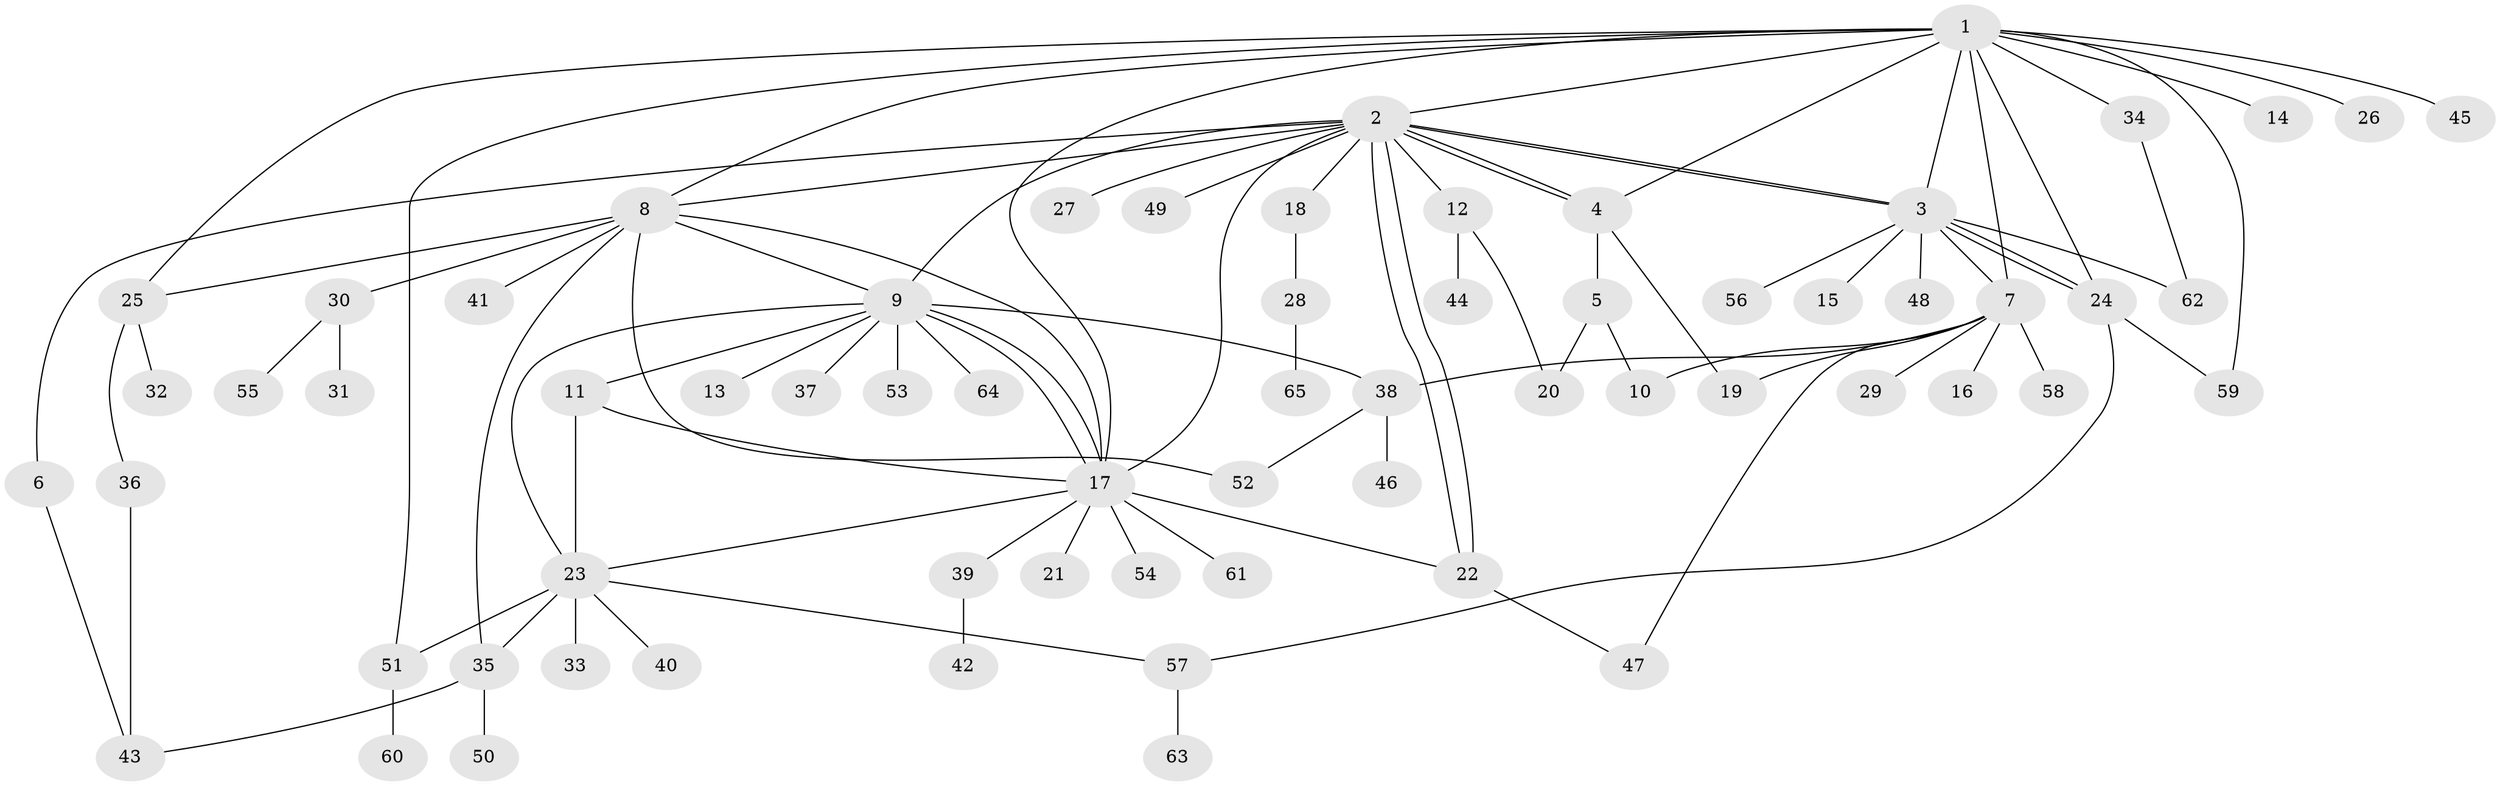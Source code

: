// Generated by graph-tools (version 1.1) at 2025/49/03/09/25 03:49:51]
// undirected, 65 vertices, 96 edges
graph export_dot {
graph [start="1"]
  node [color=gray90,style=filled];
  1;
  2;
  3;
  4;
  5;
  6;
  7;
  8;
  9;
  10;
  11;
  12;
  13;
  14;
  15;
  16;
  17;
  18;
  19;
  20;
  21;
  22;
  23;
  24;
  25;
  26;
  27;
  28;
  29;
  30;
  31;
  32;
  33;
  34;
  35;
  36;
  37;
  38;
  39;
  40;
  41;
  42;
  43;
  44;
  45;
  46;
  47;
  48;
  49;
  50;
  51;
  52;
  53;
  54;
  55;
  56;
  57;
  58;
  59;
  60;
  61;
  62;
  63;
  64;
  65;
  1 -- 2;
  1 -- 3;
  1 -- 4;
  1 -- 7;
  1 -- 8;
  1 -- 14;
  1 -- 17;
  1 -- 24;
  1 -- 25;
  1 -- 26;
  1 -- 34;
  1 -- 45;
  1 -- 51;
  1 -- 59;
  2 -- 3;
  2 -- 3;
  2 -- 4;
  2 -- 4;
  2 -- 6;
  2 -- 8;
  2 -- 9;
  2 -- 12;
  2 -- 17;
  2 -- 18;
  2 -- 22;
  2 -- 22;
  2 -- 27;
  2 -- 49;
  3 -- 7;
  3 -- 15;
  3 -- 24;
  3 -- 24;
  3 -- 48;
  3 -- 56;
  3 -- 62;
  4 -- 5;
  4 -- 19;
  5 -- 10;
  5 -- 20;
  6 -- 43;
  7 -- 10;
  7 -- 16;
  7 -- 19;
  7 -- 29;
  7 -- 38;
  7 -- 47;
  7 -- 58;
  8 -- 9;
  8 -- 17;
  8 -- 25;
  8 -- 30;
  8 -- 35;
  8 -- 41;
  8 -- 52;
  9 -- 11;
  9 -- 13;
  9 -- 17;
  9 -- 17;
  9 -- 23;
  9 -- 37;
  9 -- 38;
  9 -- 53;
  9 -- 64;
  11 -- 17;
  11 -- 23;
  12 -- 20;
  12 -- 44;
  17 -- 21;
  17 -- 22;
  17 -- 23;
  17 -- 39;
  17 -- 54;
  17 -- 61;
  18 -- 28;
  22 -- 47;
  23 -- 33;
  23 -- 35;
  23 -- 40;
  23 -- 51;
  23 -- 57;
  24 -- 57;
  24 -- 59;
  25 -- 32;
  25 -- 36;
  28 -- 65;
  30 -- 31;
  30 -- 55;
  34 -- 62;
  35 -- 43;
  35 -- 50;
  36 -- 43;
  38 -- 46;
  38 -- 52;
  39 -- 42;
  51 -- 60;
  57 -- 63;
}
